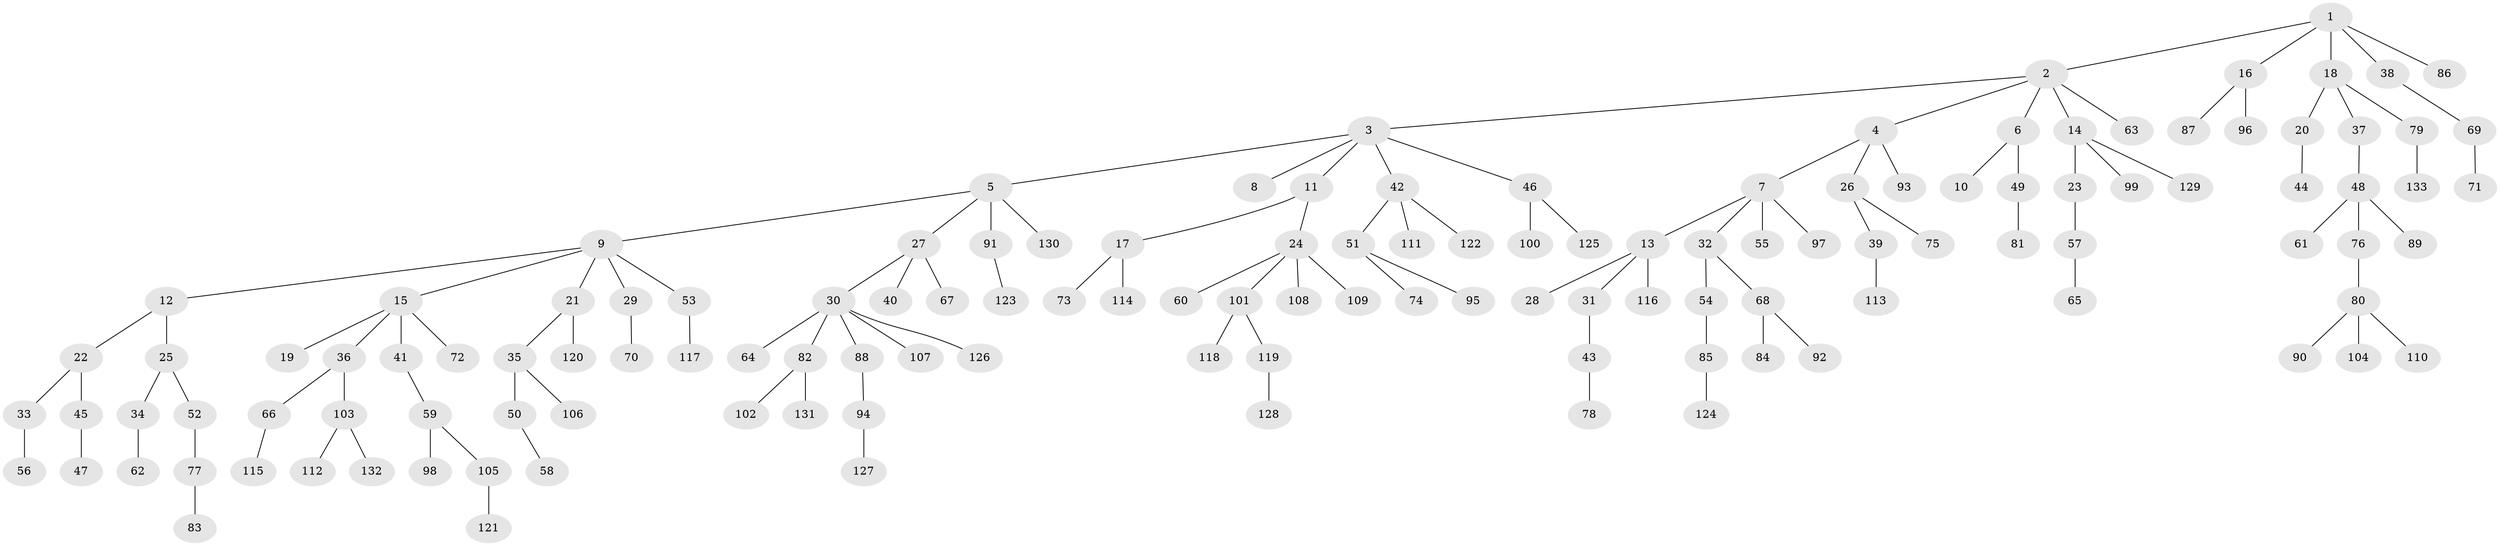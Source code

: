 // coarse degree distribution, {4: 0.075, 5: 0.0375, 3: 0.15, 2: 0.2375, 6: 0.0125, 1: 0.4875}
// Generated by graph-tools (version 1.1) at 2025/51/03/04/25 22:51:55]
// undirected, 133 vertices, 132 edges
graph export_dot {
  node [color=gray90,style=filled];
  1;
  2;
  3;
  4;
  5;
  6;
  7;
  8;
  9;
  10;
  11;
  12;
  13;
  14;
  15;
  16;
  17;
  18;
  19;
  20;
  21;
  22;
  23;
  24;
  25;
  26;
  27;
  28;
  29;
  30;
  31;
  32;
  33;
  34;
  35;
  36;
  37;
  38;
  39;
  40;
  41;
  42;
  43;
  44;
  45;
  46;
  47;
  48;
  49;
  50;
  51;
  52;
  53;
  54;
  55;
  56;
  57;
  58;
  59;
  60;
  61;
  62;
  63;
  64;
  65;
  66;
  67;
  68;
  69;
  70;
  71;
  72;
  73;
  74;
  75;
  76;
  77;
  78;
  79;
  80;
  81;
  82;
  83;
  84;
  85;
  86;
  87;
  88;
  89;
  90;
  91;
  92;
  93;
  94;
  95;
  96;
  97;
  98;
  99;
  100;
  101;
  102;
  103;
  104;
  105;
  106;
  107;
  108;
  109;
  110;
  111;
  112;
  113;
  114;
  115;
  116;
  117;
  118;
  119;
  120;
  121;
  122;
  123;
  124;
  125;
  126;
  127;
  128;
  129;
  130;
  131;
  132;
  133;
  1 -- 2;
  1 -- 16;
  1 -- 18;
  1 -- 38;
  1 -- 86;
  2 -- 3;
  2 -- 4;
  2 -- 6;
  2 -- 14;
  2 -- 63;
  3 -- 5;
  3 -- 8;
  3 -- 11;
  3 -- 42;
  3 -- 46;
  4 -- 7;
  4 -- 26;
  4 -- 93;
  5 -- 9;
  5 -- 27;
  5 -- 91;
  5 -- 130;
  6 -- 10;
  6 -- 49;
  7 -- 13;
  7 -- 32;
  7 -- 55;
  7 -- 97;
  9 -- 12;
  9 -- 15;
  9 -- 21;
  9 -- 29;
  9 -- 53;
  11 -- 17;
  11 -- 24;
  12 -- 22;
  12 -- 25;
  13 -- 28;
  13 -- 31;
  13 -- 116;
  14 -- 23;
  14 -- 99;
  14 -- 129;
  15 -- 19;
  15 -- 36;
  15 -- 41;
  15 -- 72;
  16 -- 87;
  16 -- 96;
  17 -- 73;
  17 -- 114;
  18 -- 20;
  18 -- 37;
  18 -- 79;
  20 -- 44;
  21 -- 35;
  21 -- 120;
  22 -- 33;
  22 -- 45;
  23 -- 57;
  24 -- 60;
  24 -- 101;
  24 -- 108;
  24 -- 109;
  25 -- 34;
  25 -- 52;
  26 -- 39;
  26 -- 75;
  27 -- 30;
  27 -- 40;
  27 -- 67;
  29 -- 70;
  30 -- 64;
  30 -- 82;
  30 -- 88;
  30 -- 107;
  30 -- 126;
  31 -- 43;
  32 -- 54;
  32 -- 68;
  33 -- 56;
  34 -- 62;
  35 -- 50;
  35 -- 106;
  36 -- 66;
  36 -- 103;
  37 -- 48;
  38 -- 69;
  39 -- 113;
  41 -- 59;
  42 -- 51;
  42 -- 111;
  42 -- 122;
  43 -- 78;
  45 -- 47;
  46 -- 100;
  46 -- 125;
  48 -- 61;
  48 -- 76;
  48 -- 89;
  49 -- 81;
  50 -- 58;
  51 -- 74;
  51 -- 95;
  52 -- 77;
  53 -- 117;
  54 -- 85;
  57 -- 65;
  59 -- 98;
  59 -- 105;
  66 -- 115;
  68 -- 84;
  68 -- 92;
  69 -- 71;
  76 -- 80;
  77 -- 83;
  79 -- 133;
  80 -- 90;
  80 -- 104;
  80 -- 110;
  82 -- 102;
  82 -- 131;
  85 -- 124;
  88 -- 94;
  91 -- 123;
  94 -- 127;
  101 -- 118;
  101 -- 119;
  103 -- 112;
  103 -- 132;
  105 -- 121;
  119 -- 128;
}
